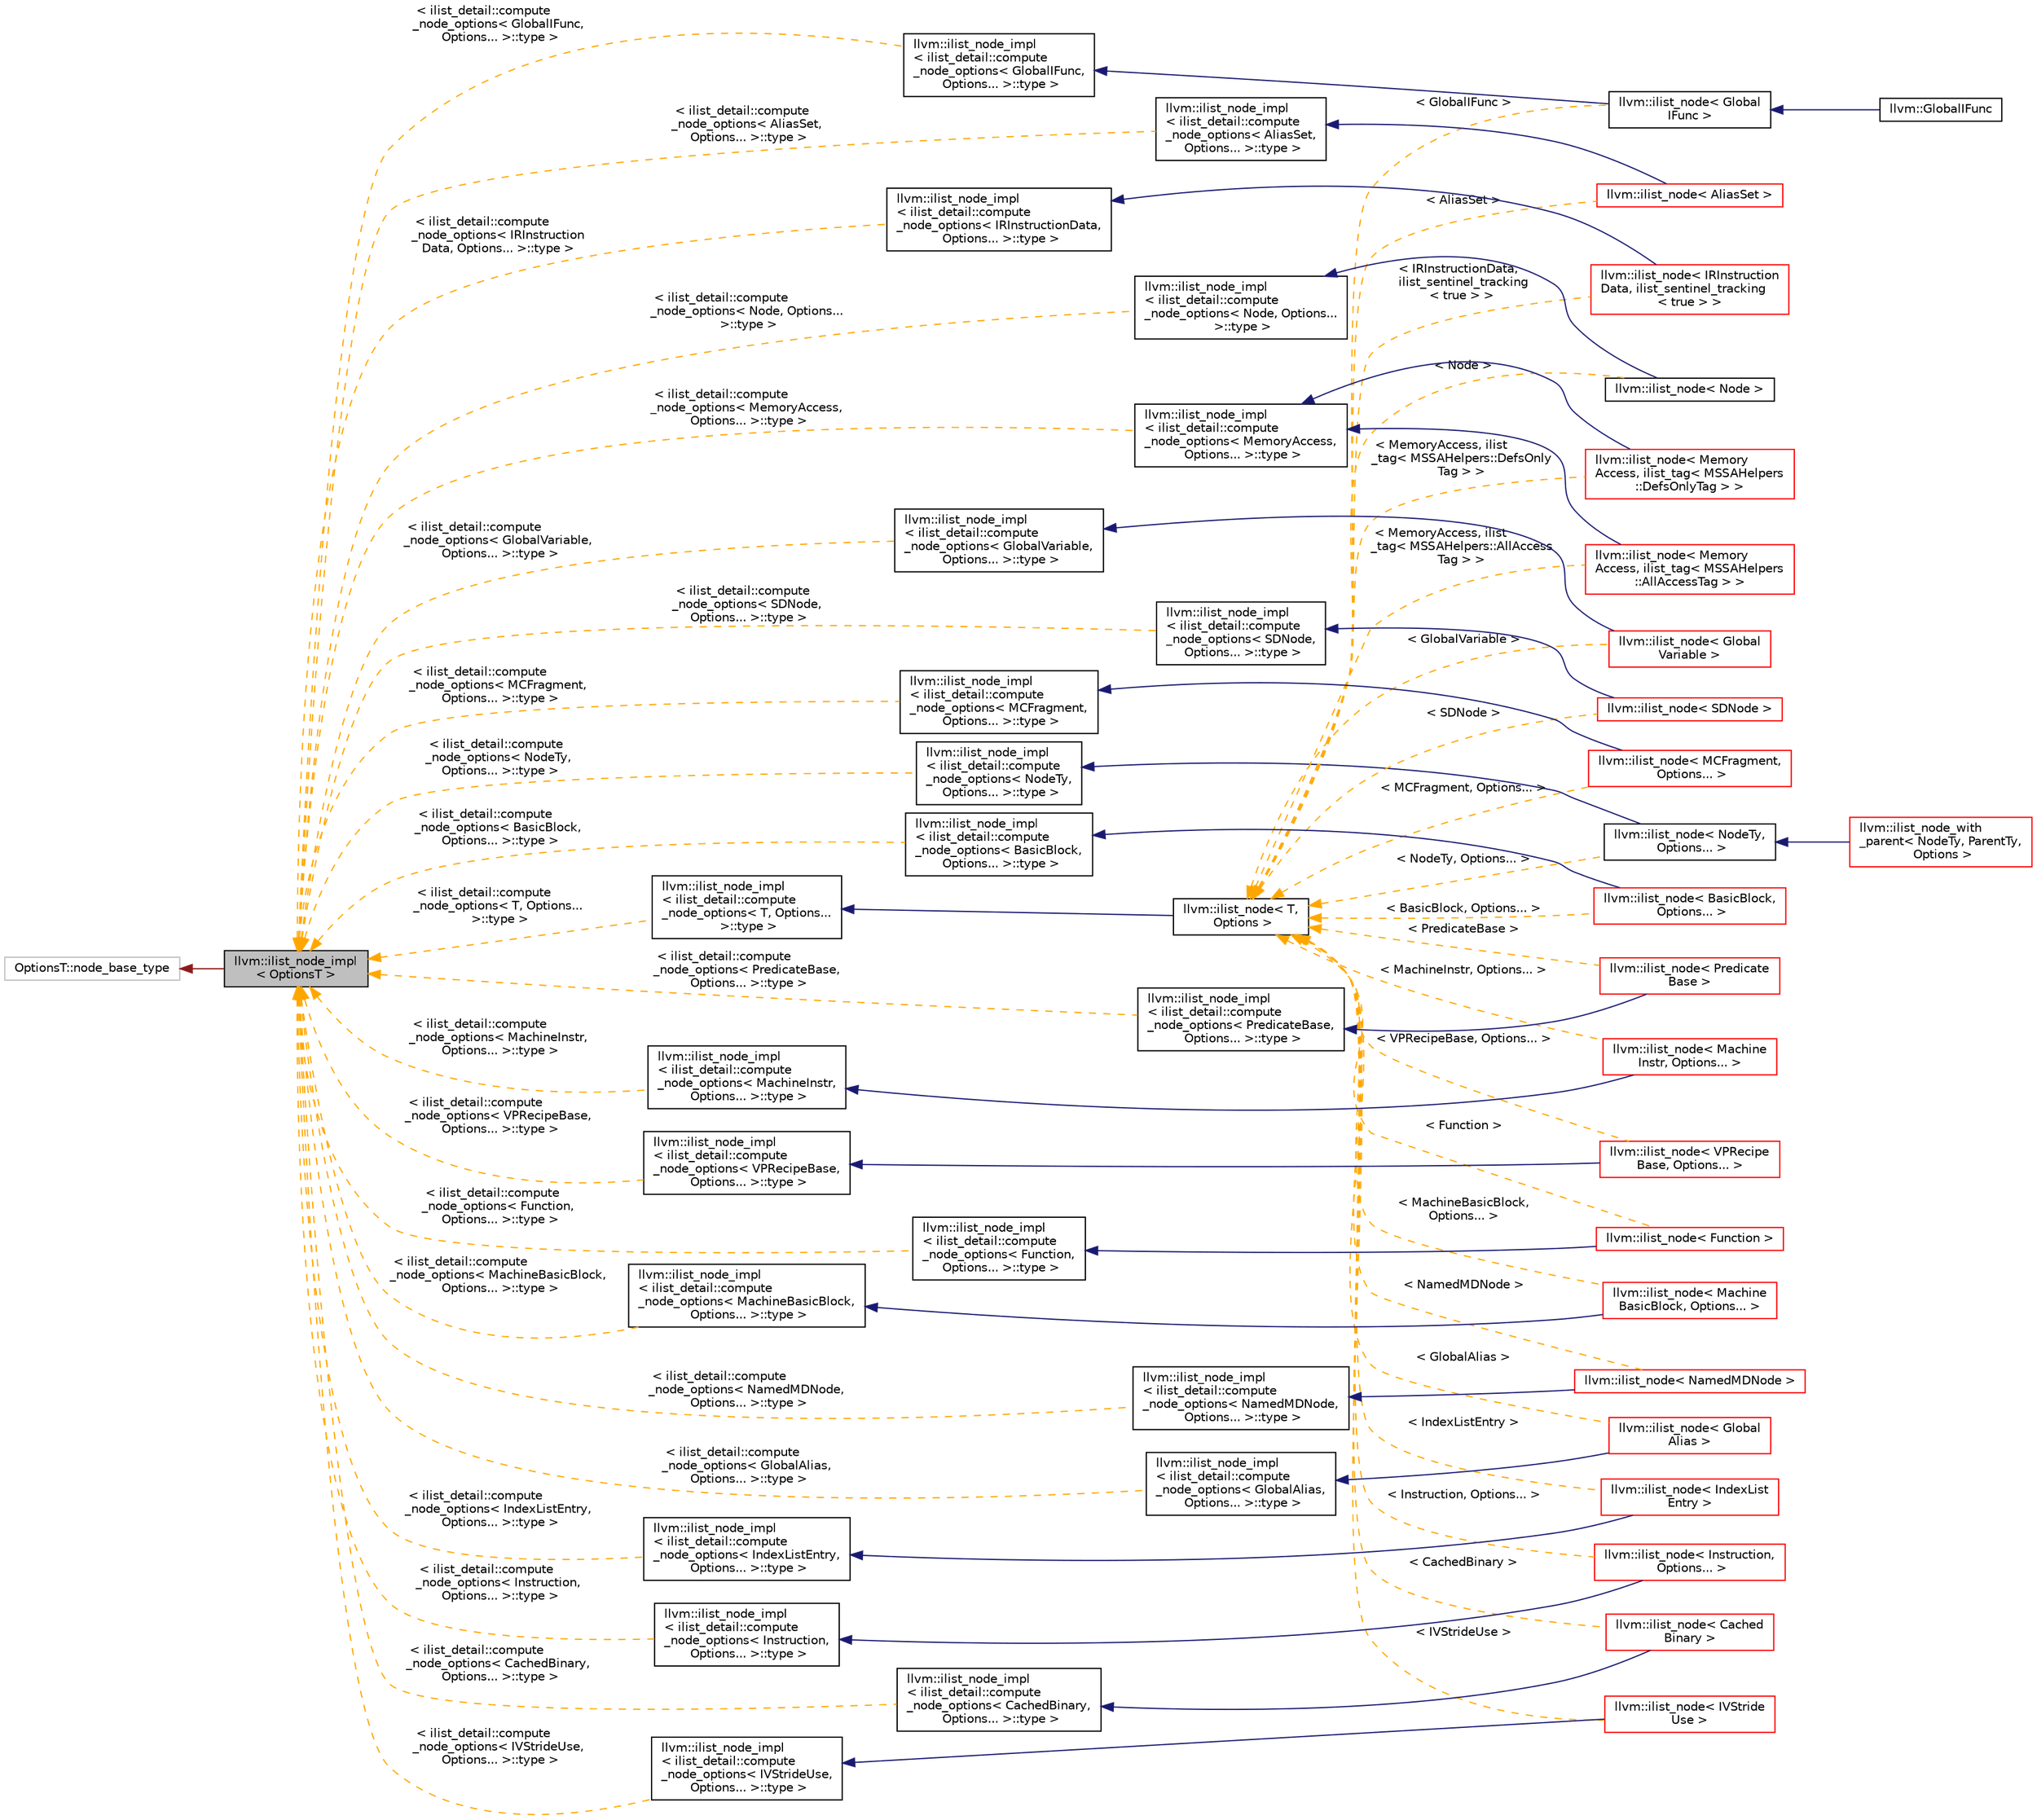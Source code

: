 digraph "llvm::ilist_node_impl&lt; OptionsT &gt;"
{
 // LATEX_PDF_SIZE
  bgcolor="transparent";
  edge [fontname="Helvetica",fontsize="10",labelfontname="Helvetica",labelfontsize="10"];
  node [fontname="Helvetica",fontsize="10",shape=record];
  rankdir="LR";
  Node1 [label="llvm::ilist_node_impl\l\< OptionsT \>",height=0.2,width=0.4,color="black", fillcolor="grey75", style="filled", fontcolor="black",tooltip="Implementation for an ilist node."];
  Node2 -> Node1 [dir="back",color="firebrick4",fontsize="10",style="solid",fontname="Helvetica"];
  Node2 [label="OptionsT::node_base_type",height=0.2,width=0.4,color="grey75",tooltip=" "];
  Node1 -> Node3 [dir="back",color="orange",fontsize="10",style="dashed",label=" \< ilist_detail::compute\l_node_options\< NodeTy,\l Options... \>::type \>" ,fontname="Helvetica"];
  Node3 [label="llvm::ilist_node_impl\l\< ilist_detail::compute\l_node_options\< NodeTy,\l Options... \>::type \>",height=0.2,width=0.4,color="black",URL="$classllvm_1_1ilist__node__impl.html",tooltip=" "];
  Node3 -> Node4 [dir="back",color="midnightblue",fontsize="10",style="solid",fontname="Helvetica"];
  Node4 [label="llvm::ilist_node\< NodeTy,\l Options... \>",height=0.2,width=0.4,color="black",URL="$classllvm_1_1ilist__node.html",tooltip=" "];
  Node4 -> Node5 [dir="back",color="midnightblue",fontsize="10",style="solid",fontname="Helvetica"];
  Node5 [label="llvm::ilist_node_with\l_parent\< NodeTy, ParentTy,\l Options \>",height=0.2,width=0.4,color="red",URL="$classllvm_1_1ilist__node__with__parent.html",tooltip="An ilist node that can access its parent list."];
  Node1 -> Node229 [dir="back",color="orange",fontsize="10",style="dashed",label=" \< ilist_detail::compute\l_node_options\< GlobalIFunc,\l Options... \>::type \>" ,fontname="Helvetica"];
  Node229 [label="llvm::ilist_node_impl\l\< ilist_detail::compute\l_node_options\< GlobalIFunc,\l Options... \>::type \>",height=0.2,width=0.4,color="black",URL="$classllvm_1_1ilist__node__impl.html",tooltip=" "];
  Node229 -> Node230 [dir="back",color="midnightblue",fontsize="10",style="solid",fontname="Helvetica"];
  Node230 [label="llvm::ilist_node\< Global\lIFunc \>",height=0.2,width=0.4,color="black",URL="$classllvm_1_1ilist__node.html",tooltip=" "];
  Node230 -> Node231 [dir="back",color="midnightblue",fontsize="10",style="solid",fontname="Helvetica"];
  Node231 [label="llvm::GlobalIFunc",height=0.2,width=0.4,color="black",URL="$classllvm_1_1GlobalIFunc.html",tooltip=" "];
  Node1 -> Node232 [dir="back",color="orange",fontsize="10",style="dashed",label=" \< ilist_detail::compute\l_node_options\< T, Options...\l \>::type \>" ,fontname="Helvetica"];
  Node232 [label="llvm::ilist_node_impl\l\< ilist_detail::compute\l_node_options\< T, Options...\l \>::type \>",height=0.2,width=0.4,color="black",URL="$classllvm_1_1ilist__node__impl.html",tooltip=" "];
  Node232 -> Node233 [dir="back",color="midnightblue",fontsize="10",style="solid",fontname="Helvetica"];
  Node233 [label="llvm::ilist_node\< T,\l Options \>",height=0.2,width=0.4,color="black",URL="$classllvm_1_1ilist__node.html",tooltip=" "];
  Node233 -> Node234 [dir="back",color="orange",fontsize="10",style="dashed",label=" \< MemoryAccess, ilist\l_tag\< MSSAHelpers::DefsOnly\lTag \> \>" ,fontname="Helvetica"];
  Node234 [label="llvm::ilist_node\< Memory\lAccess, ilist_tag\< MSSAHelpers\l::DefsOnlyTag \> \>",height=0.2,width=0.4,color="red",URL="$classllvm_1_1ilist__node.html",tooltip=" "];
  Node233 -> Node4 [dir="back",color="orange",fontsize="10",style="dashed",label=" \< NodeTy, Options... \>" ,fontname="Helvetica"];
  Node233 -> Node240 [dir="back",color="orange",fontsize="10",style="dashed",label=" \< MCFragment, Options... \>" ,fontname="Helvetica"];
  Node240 [label="llvm::ilist_node\< MCFragment,\l Options... \>",height=0.2,width=0.4,color="red",URL="$classllvm_1_1ilist__node.html",tooltip=" "];
  Node233 -> Node241 [dir="back",color="orange",fontsize="10",style="dashed",label=" \< Node \>" ,fontname="Helvetica"];
  Node241 [label="llvm::ilist_node\< Node \>",height=0.2,width=0.4,color="black",URL="$classllvm_1_1ilist__node.html",tooltip=" "];
  Node233 -> Node242 [dir="back",color="orange",fontsize="10",style="dashed",label=" \< GlobalVariable \>" ,fontname="Helvetica"];
  Node242 [label="llvm::ilist_node\< Global\lVariable \>",height=0.2,width=0.4,color="red",URL="$classllvm_1_1ilist__node.html",tooltip=" "];
  Node233 -> Node244 [dir="back",color="orange",fontsize="10",style="dashed",label=" \< SDNode \>" ,fontname="Helvetica"];
  Node244 [label="llvm::ilist_node\< SDNode \>",height=0.2,width=0.4,color="red",URL="$classllvm_1_1ilist__node.html",tooltip=" "];
  Node233 -> Node295 [dir="back",color="orange",fontsize="10",style="dashed",label=" \< BasicBlock, Options... \>" ,fontname="Helvetica"];
  Node295 [label="llvm::ilist_node\< BasicBlock,\l Options... \>",height=0.2,width=0.4,color="red",URL="$classllvm_1_1ilist__node.html",tooltip=" "];
  Node233 -> Node296 [dir="back",color="orange",fontsize="10",style="dashed",label=" \< AliasSet \>" ,fontname="Helvetica"];
  Node296 [label="llvm::ilist_node\< AliasSet \>",height=0.2,width=0.4,color="red",URL="$classllvm_1_1ilist__node.html",tooltip=" "];
  Node233 -> Node298 [dir="back",color="orange",fontsize="10",style="dashed",label=" \< IRInstructionData,\l ilist_sentinel_tracking\l\< true \> \>" ,fontname="Helvetica"];
  Node298 [label="llvm::ilist_node\< IRInstruction\lData, ilist_sentinel_tracking\l\< true \> \>",height=0.2,width=0.4,color="red",URL="$classllvm_1_1ilist__node.html",tooltip=" "];
  Node233 -> Node300 [dir="back",color="orange",fontsize="10",style="dashed",label=" \< GlobalAlias \>" ,fontname="Helvetica"];
  Node300 [label="llvm::ilist_node\< Global\lAlias \>",height=0.2,width=0.4,color="red",URL="$classllvm_1_1ilist__node.html",tooltip=" "];
  Node233 -> Node302 [dir="back",color="orange",fontsize="10",style="dashed",label=" \< MemoryAccess, ilist\l_tag\< MSSAHelpers::AllAccess\lTag \> \>" ,fontname="Helvetica"];
  Node302 [label="llvm::ilist_node\< Memory\lAccess, ilist_tag\< MSSAHelpers\l::AllAccessTag \> \>",height=0.2,width=0.4,color="red",URL="$classllvm_1_1ilist__node.html",tooltip=" "];
  Node233 -> Node303 [dir="back",color="orange",fontsize="10",style="dashed",label=" \< CachedBinary \>" ,fontname="Helvetica"];
  Node303 [label="llvm::ilist_node\< Cached\lBinary \>",height=0.2,width=0.4,color="red",URL="$classllvm_1_1ilist__node.html",tooltip=" "];
  Node233 -> Node305 [dir="back",color="orange",fontsize="10",style="dashed",label=" \< PredicateBase \>" ,fontname="Helvetica"];
  Node305 [label="llvm::ilist_node\< Predicate\lBase \>",height=0.2,width=0.4,color="red",URL="$classllvm_1_1ilist__node.html",tooltip=" "];
  Node233 -> Node311 [dir="back",color="orange",fontsize="10",style="dashed",label=" \< Function \>" ,fontname="Helvetica"];
  Node311 [label="llvm::ilist_node\< Function \>",height=0.2,width=0.4,color="red",URL="$classllvm_1_1ilist__node.html",tooltip=" "];
  Node233 -> Node313 [dir="back",color="orange",fontsize="10",style="dashed",label=" \< NamedMDNode \>" ,fontname="Helvetica"];
  Node313 [label="llvm::ilist_node\< NamedMDNode \>",height=0.2,width=0.4,color="red",URL="$classllvm_1_1ilist__node.html",tooltip=" "];
  Node233 -> Node315 [dir="back",color="orange",fontsize="10",style="dashed",label=" \< IndexListEntry \>" ,fontname="Helvetica"];
  Node315 [label="llvm::ilist_node\< IndexList\lEntry \>",height=0.2,width=0.4,color="red",URL="$classllvm_1_1ilist__node.html",tooltip=" "];
  Node233 -> Node230 [dir="back",color="orange",fontsize="10",style="dashed",label=" \< GlobalIFunc \>" ,fontname="Helvetica"];
  Node233 -> Node317 [dir="back",color="orange",fontsize="10",style="dashed",label=" \< VPRecipeBase, Options... \>" ,fontname="Helvetica"];
  Node317 [label="llvm::ilist_node\< VPRecipe\lBase, Options... \>",height=0.2,width=0.4,color="red",URL="$classllvm_1_1ilist__node.html",tooltip=" "];
  Node233 -> Node318 [dir="back",color="orange",fontsize="10",style="dashed",label=" \< MachineBasicBlock,\l Options... \>" ,fontname="Helvetica"];
  Node318 [label="llvm::ilist_node\< Machine\lBasicBlock, Options... \>",height=0.2,width=0.4,color="red",URL="$classllvm_1_1ilist__node.html",tooltip=" "];
  Node233 -> Node319 [dir="back",color="orange",fontsize="10",style="dashed",label=" \< Instruction, Options... \>" ,fontname="Helvetica"];
  Node319 [label="llvm::ilist_node\< Instruction,\l Options... \>",height=0.2,width=0.4,color="red",URL="$classllvm_1_1ilist__node.html",tooltip=" "];
  Node233 -> Node320 [dir="back",color="orange",fontsize="10",style="dashed",label=" \< IVStrideUse \>" ,fontname="Helvetica"];
  Node320 [label="llvm::ilist_node\< IVStride\lUse \>",height=0.2,width=0.4,color="red",URL="$classllvm_1_1ilist__node.html",tooltip=" "];
  Node233 -> Node322 [dir="back",color="orange",fontsize="10",style="dashed",label=" \< MachineInstr, Options... \>" ,fontname="Helvetica"];
  Node322 [label="llvm::ilist_node\< Machine\lInstr, Options... \>",height=0.2,width=0.4,color="red",URL="$classllvm_1_1ilist__node.html",tooltip=" "];
  Node1 -> Node323 [dir="back",color="orange",fontsize="10",style="dashed",label=" \< ilist_detail::compute\l_node_options\< CachedBinary,\l Options... \>::type \>" ,fontname="Helvetica"];
  Node323 [label="llvm::ilist_node_impl\l\< ilist_detail::compute\l_node_options\< CachedBinary,\l Options... \>::type \>",height=0.2,width=0.4,color="black",URL="$classllvm_1_1ilist__node__impl.html",tooltip=" "];
  Node323 -> Node303 [dir="back",color="midnightblue",fontsize="10",style="solid",fontname="Helvetica"];
  Node1 -> Node324 [dir="back",color="orange",fontsize="10",style="dashed",label=" \< ilist_detail::compute\l_node_options\< MachineBasicBlock,\l Options... \>::type \>" ,fontname="Helvetica"];
  Node324 [label="llvm::ilist_node_impl\l\< ilist_detail::compute\l_node_options\< MachineBasicBlock,\l Options... \>::type \>",height=0.2,width=0.4,color="black",URL="$classllvm_1_1ilist__node__impl.html",tooltip=" "];
  Node324 -> Node318 [dir="back",color="midnightblue",fontsize="10",style="solid",fontname="Helvetica"];
  Node1 -> Node325 [dir="back",color="orange",fontsize="10",style="dashed",label=" \< ilist_detail::compute\l_node_options\< GlobalVariable,\l Options... \>::type \>" ,fontname="Helvetica"];
  Node325 [label="llvm::ilist_node_impl\l\< ilist_detail::compute\l_node_options\< GlobalVariable,\l Options... \>::type \>",height=0.2,width=0.4,color="black",URL="$classllvm_1_1ilist__node__impl.html",tooltip=" "];
  Node325 -> Node242 [dir="back",color="midnightblue",fontsize="10",style="solid",fontname="Helvetica"];
  Node1 -> Node326 [dir="back",color="orange",fontsize="10",style="dashed",label=" \< ilist_detail::compute\l_node_options\< IndexListEntry,\l Options... \>::type \>" ,fontname="Helvetica"];
  Node326 [label="llvm::ilist_node_impl\l\< ilist_detail::compute\l_node_options\< IndexListEntry,\l Options... \>::type \>",height=0.2,width=0.4,color="black",URL="$classllvm_1_1ilist__node__impl.html",tooltip=" "];
  Node326 -> Node315 [dir="back",color="midnightblue",fontsize="10",style="solid",fontname="Helvetica"];
  Node1 -> Node327 [dir="back",color="orange",fontsize="10",style="dashed",label=" \< ilist_detail::compute\l_node_options\< NamedMDNode,\l Options... \>::type \>" ,fontname="Helvetica"];
  Node327 [label="llvm::ilist_node_impl\l\< ilist_detail::compute\l_node_options\< NamedMDNode,\l Options... \>::type \>",height=0.2,width=0.4,color="black",URL="$classllvm_1_1ilist__node__impl.html",tooltip=" "];
  Node327 -> Node313 [dir="back",color="midnightblue",fontsize="10",style="solid",fontname="Helvetica"];
  Node1 -> Node328 [dir="back",color="orange",fontsize="10",style="dashed",label=" \< ilist_detail::compute\l_node_options\< SDNode,\l Options... \>::type \>" ,fontname="Helvetica"];
  Node328 [label="llvm::ilist_node_impl\l\< ilist_detail::compute\l_node_options\< SDNode,\l Options... \>::type \>",height=0.2,width=0.4,color="black",URL="$classllvm_1_1ilist__node__impl.html",tooltip=" "];
  Node328 -> Node244 [dir="back",color="midnightblue",fontsize="10",style="solid",fontname="Helvetica"];
  Node1 -> Node329 [dir="back",color="orange",fontsize="10",style="dashed",label=" \< ilist_detail::compute\l_node_options\< IRInstruction\lData, Options... \>::type \>" ,fontname="Helvetica"];
  Node329 [label="llvm::ilist_node_impl\l\< ilist_detail::compute\l_node_options\< IRInstructionData,\l Options... \>::type \>",height=0.2,width=0.4,color="black",URL="$classllvm_1_1ilist__node__impl.html",tooltip=" "];
  Node329 -> Node298 [dir="back",color="midnightblue",fontsize="10",style="solid",fontname="Helvetica"];
  Node1 -> Node330 [dir="back",color="orange",fontsize="10",style="dashed",label=" \< ilist_detail::compute\l_node_options\< MachineInstr,\l Options... \>::type \>" ,fontname="Helvetica"];
  Node330 [label="llvm::ilist_node_impl\l\< ilist_detail::compute\l_node_options\< MachineInstr,\l Options... \>::type \>",height=0.2,width=0.4,color="black",URL="$classllvm_1_1ilist__node__impl.html",tooltip=" "];
  Node330 -> Node322 [dir="back",color="midnightblue",fontsize="10",style="solid",fontname="Helvetica"];
  Node1 -> Node331 [dir="back",color="orange",fontsize="10",style="dashed",label=" \< ilist_detail::compute\l_node_options\< Node, Options...\l \>::type \>" ,fontname="Helvetica"];
  Node331 [label="llvm::ilist_node_impl\l\< ilist_detail::compute\l_node_options\< Node, Options...\l \>::type \>",height=0.2,width=0.4,color="black",URL="$classllvm_1_1ilist__node__impl.html",tooltip=" "];
  Node331 -> Node241 [dir="back",color="midnightblue",fontsize="10",style="solid",fontname="Helvetica"];
  Node1 -> Node332 [dir="back",color="orange",fontsize="10",style="dashed",label=" \< ilist_detail::compute\l_node_options\< AliasSet,\l Options... \>::type \>" ,fontname="Helvetica"];
  Node332 [label="llvm::ilist_node_impl\l\< ilist_detail::compute\l_node_options\< AliasSet,\l Options... \>::type \>",height=0.2,width=0.4,color="black",URL="$classllvm_1_1ilist__node__impl.html",tooltip=" "];
  Node332 -> Node296 [dir="back",color="midnightblue",fontsize="10",style="solid",fontname="Helvetica"];
  Node1 -> Node333 [dir="back",color="orange",fontsize="10",style="dashed",label=" \< ilist_detail::compute\l_node_options\< Function,\l Options... \>::type \>" ,fontname="Helvetica"];
  Node333 [label="llvm::ilist_node_impl\l\< ilist_detail::compute\l_node_options\< Function,\l Options... \>::type \>",height=0.2,width=0.4,color="black",URL="$classllvm_1_1ilist__node__impl.html",tooltip=" "];
  Node333 -> Node311 [dir="back",color="midnightblue",fontsize="10",style="solid",fontname="Helvetica"];
  Node1 -> Node334 [dir="back",color="orange",fontsize="10",style="dashed",label=" \< ilist_detail::compute\l_node_options\< IVStrideUse,\l Options... \>::type \>" ,fontname="Helvetica"];
  Node334 [label="llvm::ilist_node_impl\l\< ilist_detail::compute\l_node_options\< IVStrideUse,\l Options... \>::type \>",height=0.2,width=0.4,color="black",URL="$classllvm_1_1ilist__node__impl.html",tooltip=" "];
  Node334 -> Node320 [dir="back",color="midnightblue",fontsize="10",style="solid",fontname="Helvetica"];
  Node1 -> Node335 [dir="back",color="orange",fontsize="10",style="dashed",label=" \< ilist_detail::compute\l_node_options\< BasicBlock,\l Options... \>::type \>" ,fontname="Helvetica"];
  Node335 [label="llvm::ilist_node_impl\l\< ilist_detail::compute\l_node_options\< BasicBlock,\l Options... \>::type \>",height=0.2,width=0.4,color="black",URL="$classllvm_1_1ilist__node__impl.html",tooltip=" "];
  Node335 -> Node295 [dir="back",color="midnightblue",fontsize="10",style="solid",fontname="Helvetica"];
  Node1 -> Node336 [dir="back",color="orange",fontsize="10",style="dashed",label=" \< ilist_detail::compute\l_node_options\< MemoryAccess,\l Options... \>::type \>" ,fontname="Helvetica"];
  Node336 [label="llvm::ilist_node_impl\l\< ilist_detail::compute\l_node_options\< MemoryAccess,\l Options... \>::type \>",height=0.2,width=0.4,color="black",URL="$classllvm_1_1ilist__node__impl.html",tooltip=" "];
  Node336 -> Node302 [dir="back",color="midnightblue",fontsize="10",style="solid",fontname="Helvetica"];
  Node336 -> Node234 [dir="back",color="midnightblue",fontsize="10",style="solid",fontname="Helvetica"];
  Node1 -> Node337 [dir="back",color="orange",fontsize="10",style="dashed",label=" \< ilist_detail::compute\l_node_options\< PredicateBase,\l Options... \>::type \>" ,fontname="Helvetica"];
  Node337 [label="llvm::ilist_node_impl\l\< ilist_detail::compute\l_node_options\< PredicateBase,\l Options... \>::type \>",height=0.2,width=0.4,color="black",URL="$classllvm_1_1ilist__node__impl.html",tooltip=" "];
  Node337 -> Node305 [dir="back",color="midnightblue",fontsize="10",style="solid",fontname="Helvetica"];
  Node1 -> Node338 [dir="back",color="orange",fontsize="10",style="dashed",label=" \< ilist_detail::compute\l_node_options\< MCFragment,\l Options... \>::type \>" ,fontname="Helvetica"];
  Node338 [label="llvm::ilist_node_impl\l\< ilist_detail::compute\l_node_options\< MCFragment,\l Options... \>::type \>",height=0.2,width=0.4,color="black",URL="$classllvm_1_1ilist__node__impl.html",tooltip=" "];
  Node338 -> Node240 [dir="back",color="midnightblue",fontsize="10",style="solid",fontname="Helvetica"];
  Node1 -> Node339 [dir="back",color="orange",fontsize="10",style="dashed",label=" \< ilist_detail::compute\l_node_options\< GlobalAlias,\l Options... \>::type \>" ,fontname="Helvetica"];
  Node339 [label="llvm::ilist_node_impl\l\< ilist_detail::compute\l_node_options\< GlobalAlias,\l Options... \>::type \>",height=0.2,width=0.4,color="black",URL="$classllvm_1_1ilist__node__impl.html",tooltip=" "];
  Node339 -> Node300 [dir="back",color="midnightblue",fontsize="10",style="solid",fontname="Helvetica"];
  Node1 -> Node340 [dir="back",color="orange",fontsize="10",style="dashed",label=" \< ilist_detail::compute\l_node_options\< VPRecipeBase,\l Options... \>::type \>" ,fontname="Helvetica"];
  Node340 [label="llvm::ilist_node_impl\l\< ilist_detail::compute\l_node_options\< VPRecipeBase,\l Options... \>::type \>",height=0.2,width=0.4,color="black",URL="$classllvm_1_1ilist__node__impl.html",tooltip=" "];
  Node340 -> Node317 [dir="back",color="midnightblue",fontsize="10",style="solid",fontname="Helvetica"];
  Node1 -> Node341 [dir="back",color="orange",fontsize="10",style="dashed",label=" \< ilist_detail::compute\l_node_options\< Instruction,\l Options... \>::type \>" ,fontname="Helvetica"];
  Node341 [label="llvm::ilist_node_impl\l\< ilist_detail::compute\l_node_options\< Instruction,\l Options... \>::type \>",height=0.2,width=0.4,color="black",URL="$classllvm_1_1ilist__node__impl.html",tooltip=" "];
  Node341 -> Node319 [dir="back",color="midnightblue",fontsize="10",style="solid",fontname="Helvetica"];
}
